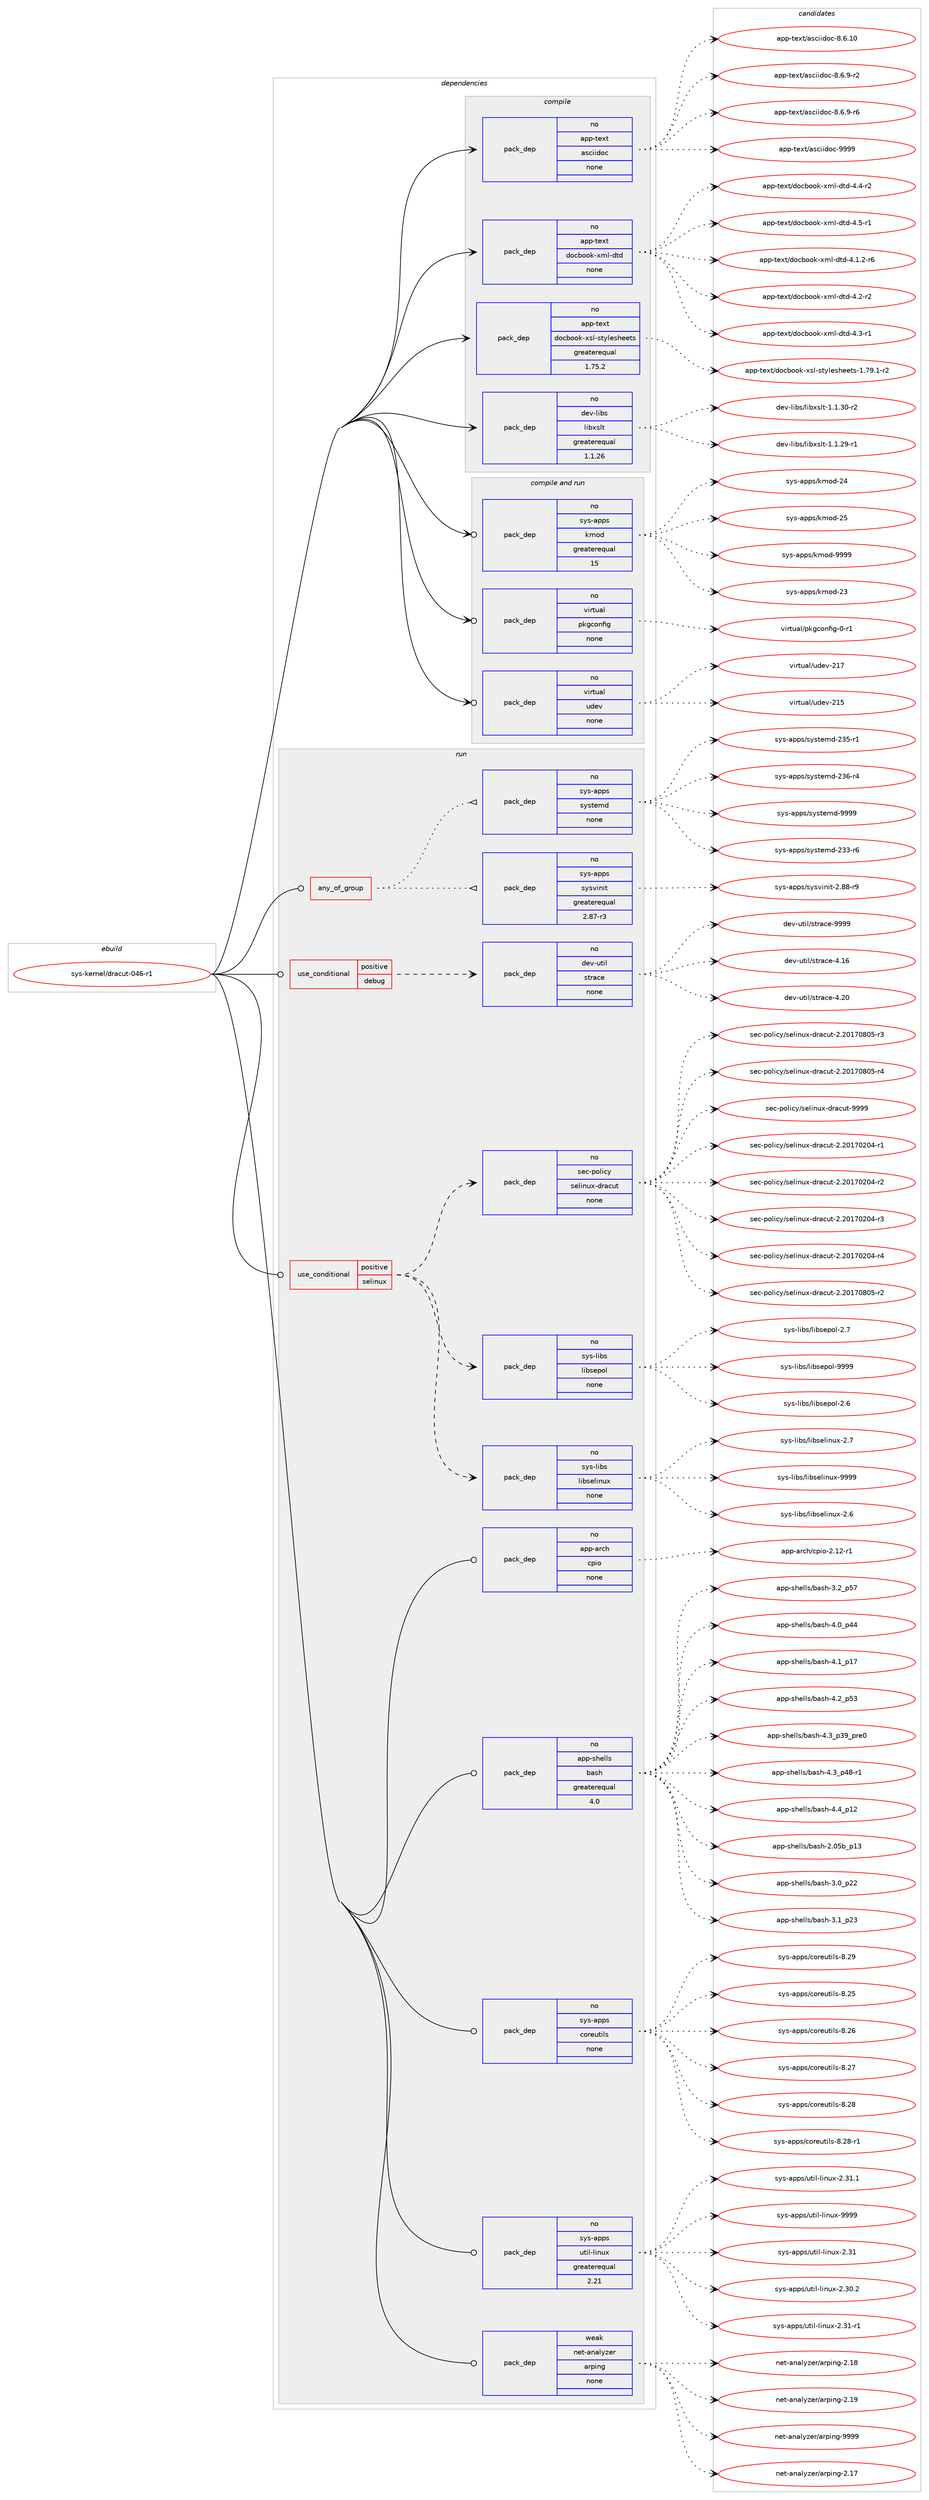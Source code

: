 digraph prolog {

# *************
# Graph options
# *************

newrank=true;
concentrate=true;
compound=true;
graph [rankdir=LR,fontname=Helvetica,fontsize=10,ranksep=1.5];#, ranksep=2.5, nodesep=0.2];
edge  [arrowhead=vee];
node  [fontname=Helvetica,fontsize=10];

# **********
# The ebuild
# **********

subgraph cluster_leftcol {
color=gray;
rank=same;
label=<<i>ebuild</i>>;
id [label="sys-kernel/dracut-046-r1", color=red, width=4, href="../sys-kernel/dracut-046-r1.svg"];
}

# ****************
# The dependencies
# ****************

subgraph cluster_midcol {
color=gray;
label=<<i>dependencies</i>>;
subgraph cluster_compile {
fillcolor="#eeeeee";
style=filled;
label=<<i>compile</i>>;
subgraph pack5294 {
dependency6111 [label=<<TABLE BORDER="0" CELLBORDER="1" CELLSPACING="0" CELLPADDING="4" WIDTH="220"><TR><TD ROWSPAN="6" CELLPADDING="30">pack_dep</TD></TR><TR><TD WIDTH="110">no</TD></TR><TR><TD>app-text</TD></TR><TR><TD>asciidoc</TD></TR><TR><TD>none</TD></TR><TR><TD></TD></TR></TABLE>>, shape=none, color=blue];
}
id:e -> dependency6111:w [weight=20,style="solid",arrowhead="vee"];
subgraph pack5295 {
dependency6112 [label=<<TABLE BORDER="0" CELLBORDER="1" CELLSPACING="0" CELLPADDING="4" WIDTH="220"><TR><TD ROWSPAN="6" CELLPADDING="30">pack_dep</TD></TR><TR><TD WIDTH="110">no</TD></TR><TR><TD>app-text</TD></TR><TR><TD>docbook-xml-dtd</TD></TR><TR><TD>none</TD></TR><TR><TD></TD></TR></TABLE>>, shape=none, color=blue];
}
id:e -> dependency6112:w [weight=20,style="solid",arrowhead="vee"];
subgraph pack5296 {
dependency6113 [label=<<TABLE BORDER="0" CELLBORDER="1" CELLSPACING="0" CELLPADDING="4" WIDTH="220"><TR><TD ROWSPAN="6" CELLPADDING="30">pack_dep</TD></TR><TR><TD WIDTH="110">no</TD></TR><TR><TD>app-text</TD></TR><TR><TD>docbook-xsl-stylesheets</TD></TR><TR><TD>greaterequal</TD></TR><TR><TD>1.75.2</TD></TR></TABLE>>, shape=none, color=blue];
}
id:e -> dependency6113:w [weight=20,style="solid",arrowhead="vee"];
subgraph pack5297 {
dependency6114 [label=<<TABLE BORDER="0" CELLBORDER="1" CELLSPACING="0" CELLPADDING="4" WIDTH="220"><TR><TD ROWSPAN="6" CELLPADDING="30">pack_dep</TD></TR><TR><TD WIDTH="110">no</TD></TR><TR><TD>dev-libs</TD></TR><TR><TD>libxslt</TD></TR><TR><TD>greaterequal</TD></TR><TR><TD>1.1.26</TD></TR></TABLE>>, shape=none, color=blue];
}
id:e -> dependency6114:w [weight=20,style="solid",arrowhead="vee"];
}
subgraph cluster_compileandrun {
fillcolor="#eeeeee";
style=filled;
label=<<i>compile and run</i>>;
subgraph pack5298 {
dependency6115 [label=<<TABLE BORDER="0" CELLBORDER="1" CELLSPACING="0" CELLPADDING="4" WIDTH="220"><TR><TD ROWSPAN="6" CELLPADDING="30">pack_dep</TD></TR><TR><TD WIDTH="110">no</TD></TR><TR><TD>sys-apps</TD></TR><TR><TD>kmod</TD></TR><TR><TD>greaterequal</TD></TR><TR><TD>15</TD></TR></TABLE>>, shape=none, color=blue];
}
id:e -> dependency6115:w [weight=20,style="solid",arrowhead="odotvee"];
subgraph pack5299 {
dependency6116 [label=<<TABLE BORDER="0" CELLBORDER="1" CELLSPACING="0" CELLPADDING="4" WIDTH="220"><TR><TD ROWSPAN="6" CELLPADDING="30">pack_dep</TD></TR><TR><TD WIDTH="110">no</TD></TR><TR><TD>virtual</TD></TR><TR><TD>pkgconfig</TD></TR><TR><TD>none</TD></TR><TR><TD></TD></TR></TABLE>>, shape=none, color=blue];
}
id:e -> dependency6116:w [weight=20,style="solid",arrowhead="odotvee"];
subgraph pack5300 {
dependency6117 [label=<<TABLE BORDER="0" CELLBORDER="1" CELLSPACING="0" CELLPADDING="4" WIDTH="220"><TR><TD ROWSPAN="6" CELLPADDING="30">pack_dep</TD></TR><TR><TD WIDTH="110">no</TD></TR><TR><TD>virtual</TD></TR><TR><TD>udev</TD></TR><TR><TD>none</TD></TR><TR><TD></TD></TR></TABLE>>, shape=none, color=blue];
}
id:e -> dependency6117:w [weight=20,style="solid",arrowhead="odotvee"];
}
subgraph cluster_run {
fillcolor="#eeeeee";
style=filled;
label=<<i>run</i>>;
subgraph any58 {
dependency6118 [label=<<TABLE BORDER="0" CELLBORDER="1" CELLSPACING="0" CELLPADDING="4"><TR><TD CELLPADDING="10">any_of_group</TD></TR></TABLE>>, shape=none, color=red];subgraph pack5301 {
dependency6119 [label=<<TABLE BORDER="0" CELLBORDER="1" CELLSPACING="0" CELLPADDING="4" WIDTH="220"><TR><TD ROWSPAN="6" CELLPADDING="30">pack_dep</TD></TR><TR><TD WIDTH="110">no</TD></TR><TR><TD>sys-apps</TD></TR><TR><TD>sysvinit</TD></TR><TR><TD>greaterequal</TD></TR><TR><TD>2.87-r3</TD></TR></TABLE>>, shape=none, color=blue];
}
dependency6118:e -> dependency6119:w [weight=20,style="dotted",arrowhead="oinv"];
subgraph pack5302 {
dependency6120 [label=<<TABLE BORDER="0" CELLBORDER="1" CELLSPACING="0" CELLPADDING="4" WIDTH="220"><TR><TD ROWSPAN="6" CELLPADDING="30">pack_dep</TD></TR><TR><TD WIDTH="110">no</TD></TR><TR><TD>sys-apps</TD></TR><TR><TD>systemd</TD></TR><TR><TD>none</TD></TR><TR><TD></TD></TR></TABLE>>, shape=none, color=blue];
}
dependency6118:e -> dependency6120:w [weight=20,style="dotted",arrowhead="oinv"];
}
id:e -> dependency6118:w [weight=20,style="solid",arrowhead="odot"];
subgraph cond752 {
dependency6121 [label=<<TABLE BORDER="0" CELLBORDER="1" CELLSPACING="0" CELLPADDING="4"><TR><TD ROWSPAN="3" CELLPADDING="10">use_conditional</TD></TR><TR><TD>positive</TD></TR><TR><TD>debug</TD></TR></TABLE>>, shape=none, color=red];
subgraph pack5303 {
dependency6122 [label=<<TABLE BORDER="0" CELLBORDER="1" CELLSPACING="0" CELLPADDING="4" WIDTH="220"><TR><TD ROWSPAN="6" CELLPADDING="30">pack_dep</TD></TR><TR><TD WIDTH="110">no</TD></TR><TR><TD>dev-util</TD></TR><TR><TD>strace</TD></TR><TR><TD>none</TD></TR><TR><TD></TD></TR></TABLE>>, shape=none, color=blue];
}
dependency6121:e -> dependency6122:w [weight=20,style="dashed",arrowhead="vee"];
}
id:e -> dependency6121:w [weight=20,style="solid",arrowhead="odot"];
subgraph cond753 {
dependency6123 [label=<<TABLE BORDER="0" CELLBORDER="1" CELLSPACING="0" CELLPADDING="4"><TR><TD ROWSPAN="3" CELLPADDING="10">use_conditional</TD></TR><TR><TD>positive</TD></TR><TR><TD>selinux</TD></TR></TABLE>>, shape=none, color=red];
subgraph pack5304 {
dependency6124 [label=<<TABLE BORDER="0" CELLBORDER="1" CELLSPACING="0" CELLPADDING="4" WIDTH="220"><TR><TD ROWSPAN="6" CELLPADDING="30">pack_dep</TD></TR><TR><TD WIDTH="110">no</TD></TR><TR><TD>sys-libs</TD></TR><TR><TD>libselinux</TD></TR><TR><TD>none</TD></TR><TR><TD></TD></TR></TABLE>>, shape=none, color=blue];
}
dependency6123:e -> dependency6124:w [weight=20,style="dashed",arrowhead="vee"];
subgraph pack5305 {
dependency6125 [label=<<TABLE BORDER="0" CELLBORDER="1" CELLSPACING="0" CELLPADDING="4" WIDTH="220"><TR><TD ROWSPAN="6" CELLPADDING="30">pack_dep</TD></TR><TR><TD WIDTH="110">no</TD></TR><TR><TD>sys-libs</TD></TR><TR><TD>libsepol</TD></TR><TR><TD>none</TD></TR><TR><TD></TD></TR></TABLE>>, shape=none, color=blue];
}
dependency6123:e -> dependency6125:w [weight=20,style="dashed",arrowhead="vee"];
subgraph pack5306 {
dependency6126 [label=<<TABLE BORDER="0" CELLBORDER="1" CELLSPACING="0" CELLPADDING="4" WIDTH="220"><TR><TD ROWSPAN="6" CELLPADDING="30">pack_dep</TD></TR><TR><TD WIDTH="110">no</TD></TR><TR><TD>sec-policy</TD></TR><TR><TD>selinux-dracut</TD></TR><TR><TD>none</TD></TR><TR><TD></TD></TR></TABLE>>, shape=none, color=blue];
}
dependency6123:e -> dependency6126:w [weight=20,style="dashed",arrowhead="vee"];
}
id:e -> dependency6123:w [weight=20,style="solid",arrowhead="odot"];
subgraph pack5307 {
dependency6127 [label=<<TABLE BORDER="0" CELLBORDER="1" CELLSPACING="0" CELLPADDING="4" WIDTH="220"><TR><TD ROWSPAN="6" CELLPADDING="30">pack_dep</TD></TR><TR><TD WIDTH="110">no</TD></TR><TR><TD>app-arch</TD></TR><TR><TD>cpio</TD></TR><TR><TD>none</TD></TR><TR><TD></TD></TR></TABLE>>, shape=none, color=blue];
}
id:e -> dependency6127:w [weight=20,style="solid",arrowhead="odot"];
subgraph pack5308 {
dependency6128 [label=<<TABLE BORDER="0" CELLBORDER="1" CELLSPACING="0" CELLPADDING="4" WIDTH="220"><TR><TD ROWSPAN="6" CELLPADDING="30">pack_dep</TD></TR><TR><TD WIDTH="110">no</TD></TR><TR><TD>app-shells</TD></TR><TR><TD>bash</TD></TR><TR><TD>greaterequal</TD></TR><TR><TD>4.0</TD></TR></TABLE>>, shape=none, color=blue];
}
id:e -> dependency6128:w [weight=20,style="solid",arrowhead="odot"];
subgraph pack5309 {
dependency6129 [label=<<TABLE BORDER="0" CELLBORDER="1" CELLSPACING="0" CELLPADDING="4" WIDTH="220"><TR><TD ROWSPAN="6" CELLPADDING="30">pack_dep</TD></TR><TR><TD WIDTH="110">no</TD></TR><TR><TD>sys-apps</TD></TR><TR><TD>coreutils</TD></TR><TR><TD>none</TD></TR><TR><TD></TD></TR></TABLE>>, shape=none, color=blue];
}
id:e -> dependency6129:w [weight=20,style="solid",arrowhead="odot"];
subgraph pack5310 {
dependency6130 [label=<<TABLE BORDER="0" CELLBORDER="1" CELLSPACING="0" CELLPADDING="4" WIDTH="220"><TR><TD ROWSPAN="6" CELLPADDING="30">pack_dep</TD></TR><TR><TD WIDTH="110">no</TD></TR><TR><TD>sys-apps</TD></TR><TR><TD>util-linux</TD></TR><TR><TD>greaterequal</TD></TR><TR><TD>2.21</TD></TR></TABLE>>, shape=none, color=blue];
}
id:e -> dependency6130:w [weight=20,style="solid",arrowhead="odot"];
subgraph pack5311 {
dependency6131 [label=<<TABLE BORDER="0" CELLBORDER="1" CELLSPACING="0" CELLPADDING="4" WIDTH="220"><TR><TD ROWSPAN="6" CELLPADDING="30">pack_dep</TD></TR><TR><TD WIDTH="110">weak</TD></TR><TR><TD>net-analyzer</TD></TR><TR><TD>arping</TD></TR><TR><TD>none</TD></TR><TR><TD></TD></TR></TABLE>>, shape=none, color=blue];
}
id:e -> dependency6131:w [weight=20,style="solid",arrowhead="odot"];
}
}

# **************
# The candidates
# **************

subgraph cluster_choices {
rank=same;
color=gray;
label=<<i>candidates</i>>;

subgraph choice5294 {
color=black;
nodesep=1;
choice9711211245116101120116479711599105105100111994557575757 [label="app-text/asciidoc-9999", color=red, width=4,href="../app-text/asciidoc-9999.svg"];
choice97112112451161011201164797115991051051001119945564654464948 [label="app-text/asciidoc-8.6.10", color=red, width=4,href="../app-text/asciidoc-8.6.10.svg"];
choice9711211245116101120116479711599105105100111994556465446574511450 [label="app-text/asciidoc-8.6.9-r2", color=red, width=4,href="../app-text/asciidoc-8.6.9-r2.svg"];
choice9711211245116101120116479711599105105100111994556465446574511454 [label="app-text/asciidoc-8.6.9-r6", color=red, width=4,href="../app-text/asciidoc-8.6.9-r6.svg"];
dependency6111:e -> choice9711211245116101120116479711599105105100111994557575757:w [style=dotted,weight="100"];
dependency6111:e -> choice97112112451161011201164797115991051051001119945564654464948:w [style=dotted,weight="100"];
dependency6111:e -> choice9711211245116101120116479711599105105100111994556465446574511450:w [style=dotted,weight="100"];
dependency6111:e -> choice9711211245116101120116479711599105105100111994556465446574511454:w [style=dotted,weight="100"];
}
subgraph choice5295 {
color=black;
nodesep=1;
choice971121124511610112011647100111999811111110745120109108451001161004552464946504511454 [label="app-text/docbook-xml-dtd-4.1.2-r6", color=red, width=4,href="../app-text/docbook-xml-dtd-4.1.2-r6.svg"];
choice97112112451161011201164710011199981111111074512010910845100116100455246504511450 [label="app-text/docbook-xml-dtd-4.2-r2", color=red, width=4,href="../app-text/docbook-xml-dtd-4.2-r2.svg"];
choice97112112451161011201164710011199981111111074512010910845100116100455246514511449 [label="app-text/docbook-xml-dtd-4.3-r1", color=red, width=4,href="../app-text/docbook-xml-dtd-4.3-r1.svg"];
choice97112112451161011201164710011199981111111074512010910845100116100455246524511450 [label="app-text/docbook-xml-dtd-4.4-r2", color=red, width=4,href="../app-text/docbook-xml-dtd-4.4-r2.svg"];
choice97112112451161011201164710011199981111111074512010910845100116100455246534511449 [label="app-text/docbook-xml-dtd-4.5-r1", color=red, width=4,href="../app-text/docbook-xml-dtd-4.5-r1.svg"];
dependency6112:e -> choice971121124511610112011647100111999811111110745120109108451001161004552464946504511454:w [style=dotted,weight="100"];
dependency6112:e -> choice97112112451161011201164710011199981111111074512010910845100116100455246504511450:w [style=dotted,weight="100"];
dependency6112:e -> choice97112112451161011201164710011199981111111074512010910845100116100455246514511449:w [style=dotted,weight="100"];
dependency6112:e -> choice97112112451161011201164710011199981111111074512010910845100116100455246524511450:w [style=dotted,weight="100"];
dependency6112:e -> choice97112112451161011201164710011199981111111074512010910845100116100455246534511449:w [style=dotted,weight="100"];
}
subgraph choice5296 {
color=black;
nodesep=1;
choice97112112451161011201164710011199981111111074512011510845115116121108101115104101101116115454946555746494511450 [label="app-text/docbook-xsl-stylesheets-1.79.1-r2", color=red, width=4,href="../app-text/docbook-xsl-stylesheets-1.79.1-r2.svg"];
dependency6113:e -> choice97112112451161011201164710011199981111111074512011510845115116121108101115104101101116115454946555746494511450:w [style=dotted,weight="100"];
}
subgraph choice5297 {
color=black;
nodesep=1;
choice10010111845108105981154710810598120115108116454946494650574511449 [label="dev-libs/libxslt-1.1.29-r1", color=red, width=4,href="../dev-libs/libxslt-1.1.29-r1.svg"];
choice10010111845108105981154710810598120115108116454946494651484511450 [label="dev-libs/libxslt-1.1.30-r2", color=red, width=4,href="../dev-libs/libxslt-1.1.30-r2.svg"];
dependency6114:e -> choice10010111845108105981154710810598120115108116454946494650574511449:w [style=dotted,weight="100"];
dependency6114:e -> choice10010111845108105981154710810598120115108116454946494651484511450:w [style=dotted,weight="100"];
}
subgraph choice5298 {
color=black;
nodesep=1;
choice115121115459711211211547107109111100455051 [label="sys-apps/kmod-23", color=red, width=4,href="../sys-apps/kmod-23.svg"];
choice115121115459711211211547107109111100455052 [label="sys-apps/kmod-24", color=red, width=4,href="../sys-apps/kmod-24.svg"];
choice115121115459711211211547107109111100455053 [label="sys-apps/kmod-25", color=red, width=4,href="../sys-apps/kmod-25.svg"];
choice1151211154597112112115471071091111004557575757 [label="sys-apps/kmod-9999", color=red, width=4,href="../sys-apps/kmod-9999.svg"];
dependency6115:e -> choice115121115459711211211547107109111100455051:w [style=dotted,weight="100"];
dependency6115:e -> choice115121115459711211211547107109111100455052:w [style=dotted,weight="100"];
dependency6115:e -> choice115121115459711211211547107109111100455053:w [style=dotted,weight="100"];
dependency6115:e -> choice1151211154597112112115471071091111004557575757:w [style=dotted,weight="100"];
}
subgraph choice5299 {
color=black;
nodesep=1;
choice11810511411611797108471121071039911111010210510345484511449 [label="virtual/pkgconfig-0-r1", color=red, width=4,href="../virtual/pkgconfig-0-r1.svg"];
dependency6116:e -> choice11810511411611797108471121071039911111010210510345484511449:w [style=dotted,weight="100"];
}
subgraph choice5300 {
color=black;
nodesep=1;
choice118105114116117971084711710010111845504953 [label="virtual/udev-215", color=red, width=4,href="../virtual/udev-215.svg"];
choice118105114116117971084711710010111845504955 [label="virtual/udev-217", color=red, width=4,href="../virtual/udev-217.svg"];
dependency6117:e -> choice118105114116117971084711710010111845504953:w [style=dotted,weight="100"];
dependency6117:e -> choice118105114116117971084711710010111845504955:w [style=dotted,weight="100"];
}
subgraph choice5301 {
color=black;
nodesep=1;
choice11512111545971121121154711512111511810511010511645504656564511457 [label="sys-apps/sysvinit-2.88-r9", color=red, width=4,href="../sys-apps/sysvinit-2.88-r9.svg"];
dependency6119:e -> choice11512111545971121121154711512111511810511010511645504656564511457:w [style=dotted,weight="100"];
}
subgraph choice5302 {
color=black;
nodesep=1;
choice115121115459711211211547115121115116101109100455051514511454 [label="sys-apps/systemd-233-r6", color=red, width=4,href="../sys-apps/systemd-233-r6.svg"];
choice115121115459711211211547115121115116101109100455051534511449 [label="sys-apps/systemd-235-r1", color=red, width=4,href="../sys-apps/systemd-235-r1.svg"];
choice115121115459711211211547115121115116101109100455051544511452 [label="sys-apps/systemd-236-r4", color=red, width=4,href="../sys-apps/systemd-236-r4.svg"];
choice1151211154597112112115471151211151161011091004557575757 [label="sys-apps/systemd-9999", color=red, width=4,href="../sys-apps/systemd-9999.svg"];
dependency6120:e -> choice115121115459711211211547115121115116101109100455051514511454:w [style=dotted,weight="100"];
dependency6120:e -> choice115121115459711211211547115121115116101109100455051534511449:w [style=dotted,weight="100"];
dependency6120:e -> choice115121115459711211211547115121115116101109100455051544511452:w [style=dotted,weight="100"];
dependency6120:e -> choice1151211154597112112115471151211151161011091004557575757:w [style=dotted,weight="100"];
}
subgraph choice5303 {
color=black;
nodesep=1;
choice100101118451171161051084711511611497991014552464954 [label="dev-util/strace-4.16", color=red, width=4,href="../dev-util/strace-4.16.svg"];
choice100101118451171161051084711511611497991014552465048 [label="dev-util/strace-4.20", color=red, width=4,href="../dev-util/strace-4.20.svg"];
choice100101118451171161051084711511611497991014557575757 [label="dev-util/strace-9999", color=red, width=4,href="../dev-util/strace-9999.svg"];
dependency6122:e -> choice100101118451171161051084711511611497991014552464954:w [style=dotted,weight="100"];
dependency6122:e -> choice100101118451171161051084711511611497991014552465048:w [style=dotted,weight="100"];
dependency6122:e -> choice100101118451171161051084711511611497991014557575757:w [style=dotted,weight="100"];
}
subgraph choice5304 {
color=black;
nodesep=1;
choice1151211154510810598115471081059811510110810511011712045504654 [label="sys-libs/libselinux-2.6", color=red, width=4,href="../sys-libs/libselinux-2.6.svg"];
choice1151211154510810598115471081059811510110810511011712045504655 [label="sys-libs/libselinux-2.7", color=red, width=4,href="../sys-libs/libselinux-2.7.svg"];
choice115121115451081059811547108105981151011081051101171204557575757 [label="sys-libs/libselinux-9999", color=red, width=4,href="../sys-libs/libselinux-9999.svg"];
dependency6124:e -> choice1151211154510810598115471081059811510110810511011712045504654:w [style=dotted,weight="100"];
dependency6124:e -> choice1151211154510810598115471081059811510110810511011712045504655:w [style=dotted,weight="100"];
dependency6124:e -> choice115121115451081059811547108105981151011081051101171204557575757:w [style=dotted,weight="100"];
}
subgraph choice5305 {
color=black;
nodesep=1;
choice1151211154510810598115471081059811510111211110845504654 [label="sys-libs/libsepol-2.6", color=red, width=4,href="../sys-libs/libsepol-2.6.svg"];
choice1151211154510810598115471081059811510111211110845504655 [label="sys-libs/libsepol-2.7", color=red, width=4,href="../sys-libs/libsepol-2.7.svg"];
choice115121115451081059811547108105981151011121111084557575757 [label="sys-libs/libsepol-9999", color=red, width=4,href="../sys-libs/libsepol-9999.svg"];
dependency6125:e -> choice1151211154510810598115471081059811510111211110845504654:w [style=dotted,weight="100"];
dependency6125:e -> choice1151211154510810598115471081059811510111211110845504655:w [style=dotted,weight="100"];
dependency6125:e -> choice115121115451081059811547108105981151011121111084557575757:w [style=dotted,weight="100"];
}
subgraph choice5306 {
color=black;
nodesep=1;
choice1151019945112111108105991214711510110810511011712045100114979911711645504650484955485048524511449 [label="sec-policy/selinux-dracut-2.20170204-r1", color=red, width=4,href="../sec-policy/selinux-dracut-2.20170204-r1.svg"];
choice1151019945112111108105991214711510110810511011712045100114979911711645504650484955485048524511450 [label="sec-policy/selinux-dracut-2.20170204-r2", color=red, width=4,href="../sec-policy/selinux-dracut-2.20170204-r2.svg"];
choice1151019945112111108105991214711510110810511011712045100114979911711645504650484955485048524511451 [label="sec-policy/selinux-dracut-2.20170204-r3", color=red, width=4,href="../sec-policy/selinux-dracut-2.20170204-r3.svg"];
choice1151019945112111108105991214711510110810511011712045100114979911711645504650484955485048524511452 [label="sec-policy/selinux-dracut-2.20170204-r4", color=red, width=4,href="../sec-policy/selinux-dracut-2.20170204-r4.svg"];
choice1151019945112111108105991214711510110810511011712045100114979911711645504650484955485648534511450 [label="sec-policy/selinux-dracut-2.20170805-r2", color=red, width=4,href="../sec-policy/selinux-dracut-2.20170805-r2.svg"];
choice1151019945112111108105991214711510110810511011712045100114979911711645504650484955485648534511451 [label="sec-policy/selinux-dracut-2.20170805-r3", color=red, width=4,href="../sec-policy/selinux-dracut-2.20170805-r3.svg"];
choice1151019945112111108105991214711510110810511011712045100114979911711645504650484955485648534511452 [label="sec-policy/selinux-dracut-2.20170805-r4", color=red, width=4,href="../sec-policy/selinux-dracut-2.20170805-r4.svg"];
choice115101994511211110810599121471151011081051101171204510011497991171164557575757 [label="sec-policy/selinux-dracut-9999", color=red, width=4,href="../sec-policy/selinux-dracut-9999.svg"];
dependency6126:e -> choice1151019945112111108105991214711510110810511011712045100114979911711645504650484955485048524511449:w [style=dotted,weight="100"];
dependency6126:e -> choice1151019945112111108105991214711510110810511011712045100114979911711645504650484955485048524511450:w [style=dotted,weight="100"];
dependency6126:e -> choice1151019945112111108105991214711510110810511011712045100114979911711645504650484955485048524511451:w [style=dotted,weight="100"];
dependency6126:e -> choice1151019945112111108105991214711510110810511011712045100114979911711645504650484955485048524511452:w [style=dotted,weight="100"];
dependency6126:e -> choice1151019945112111108105991214711510110810511011712045100114979911711645504650484955485648534511450:w [style=dotted,weight="100"];
dependency6126:e -> choice1151019945112111108105991214711510110810511011712045100114979911711645504650484955485648534511451:w [style=dotted,weight="100"];
dependency6126:e -> choice1151019945112111108105991214711510110810511011712045100114979911711645504650484955485648534511452:w [style=dotted,weight="100"];
dependency6126:e -> choice115101994511211110810599121471151011081051101171204510011497991171164557575757:w [style=dotted,weight="100"];
}
subgraph choice5307 {
color=black;
nodesep=1;
choice97112112459711499104479911210511145504649504511449 [label="app-arch/cpio-2.12-r1", color=red, width=4,href="../app-arch/cpio-2.12-r1.svg"];
dependency6127:e -> choice97112112459711499104479911210511145504649504511449:w [style=dotted,weight="100"];
}
subgraph choice5308 {
color=black;
nodesep=1;
choice9711211245115104101108108115479897115104455046485398951124951 [label="app-shells/bash-2.05b_p13", color=red, width=4,href="../app-shells/bash-2.05b_p13.svg"];
choice971121124511510410110810811547989711510445514648951125050 [label="app-shells/bash-3.0_p22", color=red, width=4,href="../app-shells/bash-3.0_p22.svg"];
choice971121124511510410110810811547989711510445514649951125051 [label="app-shells/bash-3.1_p23", color=red, width=4,href="../app-shells/bash-3.1_p23.svg"];
choice971121124511510410110810811547989711510445514650951125355 [label="app-shells/bash-3.2_p57", color=red, width=4,href="../app-shells/bash-3.2_p57.svg"];
choice971121124511510410110810811547989711510445524648951125252 [label="app-shells/bash-4.0_p44", color=red, width=4,href="../app-shells/bash-4.0_p44.svg"];
choice971121124511510410110810811547989711510445524649951124955 [label="app-shells/bash-4.1_p17", color=red, width=4,href="../app-shells/bash-4.1_p17.svg"];
choice971121124511510410110810811547989711510445524650951125351 [label="app-shells/bash-4.2_p53", color=red, width=4,href="../app-shells/bash-4.2_p53.svg"];
choice9711211245115104101108108115479897115104455246519511251579511211410148 [label="app-shells/bash-4.3_p39_pre0", color=red, width=4,href="../app-shells/bash-4.3_p39_pre0.svg"];
choice9711211245115104101108108115479897115104455246519511252564511449 [label="app-shells/bash-4.3_p48-r1", color=red, width=4,href="../app-shells/bash-4.3_p48-r1.svg"];
choice971121124511510410110810811547989711510445524652951124950 [label="app-shells/bash-4.4_p12", color=red, width=4,href="../app-shells/bash-4.4_p12.svg"];
dependency6128:e -> choice9711211245115104101108108115479897115104455046485398951124951:w [style=dotted,weight="100"];
dependency6128:e -> choice971121124511510410110810811547989711510445514648951125050:w [style=dotted,weight="100"];
dependency6128:e -> choice971121124511510410110810811547989711510445514649951125051:w [style=dotted,weight="100"];
dependency6128:e -> choice971121124511510410110810811547989711510445514650951125355:w [style=dotted,weight="100"];
dependency6128:e -> choice971121124511510410110810811547989711510445524648951125252:w [style=dotted,weight="100"];
dependency6128:e -> choice971121124511510410110810811547989711510445524649951124955:w [style=dotted,weight="100"];
dependency6128:e -> choice971121124511510410110810811547989711510445524650951125351:w [style=dotted,weight="100"];
dependency6128:e -> choice9711211245115104101108108115479897115104455246519511251579511211410148:w [style=dotted,weight="100"];
dependency6128:e -> choice9711211245115104101108108115479897115104455246519511252564511449:w [style=dotted,weight="100"];
dependency6128:e -> choice971121124511510410110810811547989711510445524652951124950:w [style=dotted,weight="100"];
}
subgraph choice5309 {
color=black;
nodesep=1;
choice115121115459711211211547991111141011171161051081154556465053 [label="sys-apps/coreutils-8.25", color=red, width=4,href="../sys-apps/coreutils-8.25.svg"];
choice115121115459711211211547991111141011171161051081154556465054 [label="sys-apps/coreutils-8.26", color=red, width=4,href="../sys-apps/coreutils-8.26.svg"];
choice115121115459711211211547991111141011171161051081154556465055 [label="sys-apps/coreutils-8.27", color=red, width=4,href="../sys-apps/coreutils-8.27.svg"];
choice115121115459711211211547991111141011171161051081154556465056 [label="sys-apps/coreutils-8.28", color=red, width=4,href="../sys-apps/coreutils-8.28.svg"];
choice1151211154597112112115479911111410111711610510811545564650564511449 [label="sys-apps/coreutils-8.28-r1", color=red, width=4,href="../sys-apps/coreutils-8.28-r1.svg"];
choice115121115459711211211547991111141011171161051081154556465057 [label="sys-apps/coreutils-8.29", color=red, width=4,href="../sys-apps/coreutils-8.29.svg"];
dependency6129:e -> choice115121115459711211211547991111141011171161051081154556465053:w [style=dotted,weight="100"];
dependency6129:e -> choice115121115459711211211547991111141011171161051081154556465054:w [style=dotted,weight="100"];
dependency6129:e -> choice115121115459711211211547991111141011171161051081154556465055:w [style=dotted,weight="100"];
dependency6129:e -> choice115121115459711211211547991111141011171161051081154556465056:w [style=dotted,weight="100"];
dependency6129:e -> choice1151211154597112112115479911111410111711610510811545564650564511449:w [style=dotted,weight="100"];
dependency6129:e -> choice115121115459711211211547991111141011171161051081154556465057:w [style=dotted,weight="100"];
}
subgraph choice5310 {
color=black;
nodesep=1;
choice115121115459711211211547117116105108451081051101171204550465149 [label="sys-apps/util-linux-2.31", color=red, width=4,href="../sys-apps/util-linux-2.31.svg"];
choice1151211154597112112115471171161051084510810511011712045504651484650 [label="sys-apps/util-linux-2.30.2", color=red, width=4,href="../sys-apps/util-linux-2.30.2.svg"];
choice1151211154597112112115471171161051084510810511011712045504651494511449 [label="sys-apps/util-linux-2.31-r1", color=red, width=4,href="../sys-apps/util-linux-2.31-r1.svg"];
choice1151211154597112112115471171161051084510810511011712045504651494649 [label="sys-apps/util-linux-2.31.1", color=red, width=4,href="../sys-apps/util-linux-2.31.1.svg"];
choice115121115459711211211547117116105108451081051101171204557575757 [label="sys-apps/util-linux-9999", color=red, width=4,href="../sys-apps/util-linux-9999.svg"];
dependency6130:e -> choice115121115459711211211547117116105108451081051101171204550465149:w [style=dotted,weight="100"];
dependency6130:e -> choice1151211154597112112115471171161051084510810511011712045504651484650:w [style=dotted,weight="100"];
dependency6130:e -> choice1151211154597112112115471171161051084510810511011712045504651494511449:w [style=dotted,weight="100"];
dependency6130:e -> choice1151211154597112112115471171161051084510810511011712045504651494649:w [style=dotted,weight="100"];
dependency6130:e -> choice115121115459711211211547117116105108451081051101171204557575757:w [style=dotted,weight="100"];
}
subgraph choice5311 {
color=black;
nodesep=1;
choice11010111645971109710812112210111447971141121051101034550464955 [label="net-analyzer/arping-2.17", color=red, width=4,href="../net-analyzer/arping-2.17.svg"];
choice11010111645971109710812112210111447971141121051101034550464956 [label="net-analyzer/arping-2.18", color=red, width=4,href="../net-analyzer/arping-2.18.svg"];
choice11010111645971109710812112210111447971141121051101034550464957 [label="net-analyzer/arping-2.19", color=red, width=4,href="../net-analyzer/arping-2.19.svg"];
choice11010111645971109710812112210111447971141121051101034557575757 [label="net-analyzer/arping-9999", color=red, width=4,href="../net-analyzer/arping-9999.svg"];
dependency6131:e -> choice11010111645971109710812112210111447971141121051101034550464955:w [style=dotted,weight="100"];
dependency6131:e -> choice11010111645971109710812112210111447971141121051101034550464956:w [style=dotted,weight="100"];
dependency6131:e -> choice11010111645971109710812112210111447971141121051101034550464957:w [style=dotted,weight="100"];
dependency6131:e -> choice11010111645971109710812112210111447971141121051101034557575757:w [style=dotted,weight="100"];
}
}

}
